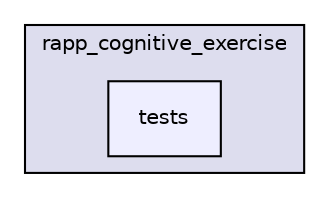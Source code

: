 digraph "/home/travis/rapp_temp/rapp-platform/rapp_cognitive_exercise/tests" {
  compound=true
  node [ fontsize="10", fontname="Helvetica"];
  edge [ labelfontsize="10", labelfontname="Helvetica"];
  subgraph clusterdir_599d3b2da531c1c5e41c86fbd6ffc296 {
    graph [ bgcolor="#ddddee", pencolor="black", label="rapp_cognitive_exercise" fontname="Helvetica", fontsize="10", URL="dir_599d3b2da531c1c5e41c86fbd6ffc296.html"]
  dir_b12c861184aa26c13cd96b5302893e17 [shape=box, label="tests", style="filled", fillcolor="#eeeeff", pencolor="black", URL="dir_b12c861184aa26c13cd96b5302893e17.html"];
  }
}
